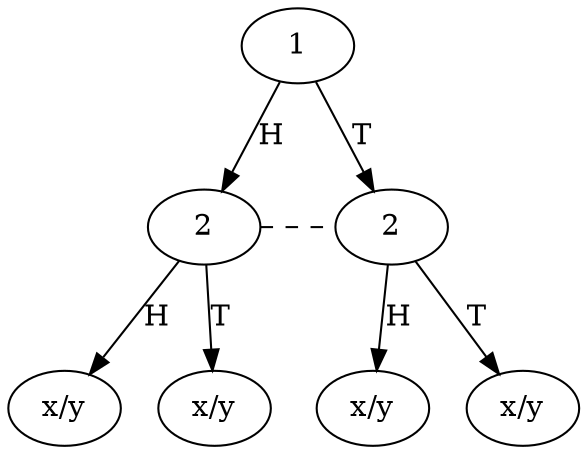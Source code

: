 digraph {

"1" [label="1"]
"1" -> "H" [label="H"]
"1" -> "T" [label="T"]

"H" [label="2"]
"H" -> "HH" [label="H"]
"H" -> "HT" [label="T"]

"HH" [label="x/y"]

"HT" [label="x/y"]

"T" [label="2"]
"T" -> "TH" [label="H"]
"T" -> "TT" [label="T"]

"TH" [label="x/y"]

"TT" [label="x/y"]

// ranks
{rank=same; "1";}
{rank=same; "H"; "T";}
{rank=same; "HH"; "HT"; "TH"; "TT";}

// group 1
H -> T [style="dashed", arrowhead="none"]
}